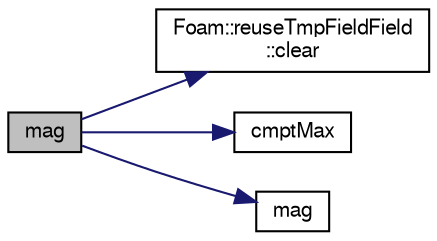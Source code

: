 digraph "mag"
{
  bgcolor="transparent";
  edge [fontname="FreeSans",fontsize="10",labelfontname="FreeSans",labelfontsize="10"];
  node [fontname="FreeSans",fontsize="10",shape=record];
  rankdir="LR";
  Node64608 [label="mag",height=0.2,width=0.4,color="black", fillcolor="grey75", style="filled", fontcolor="black"];
  Node64608 -> Node64609 [color="midnightblue",fontsize="10",style="solid",fontname="FreeSans"];
  Node64609 [label="Foam::reuseTmpFieldField\l::clear",height=0.2,width=0.4,color="black",URL="$a26426.html#a2bd1992336e2c45d6656ab33bad6f9d7"];
  Node64608 -> Node64610 [color="midnightblue",fontsize="10",style="solid",fontname="FreeSans"];
  Node64610 [label="cmptMax",height=0.2,width=0.4,color="black",URL="$a21124.html#ab0e593317f8c0ebd299809089f27b307"];
  Node64608 -> Node64611 [color="midnightblue",fontsize="10",style="solid",fontname="FreeSans"];
  Node64611 [label="mag",height=0.2,width=0.4,color="black",URL="$a21124.html#a929da2a3fdcf3dacbbe0487d3a330dae"];
}
